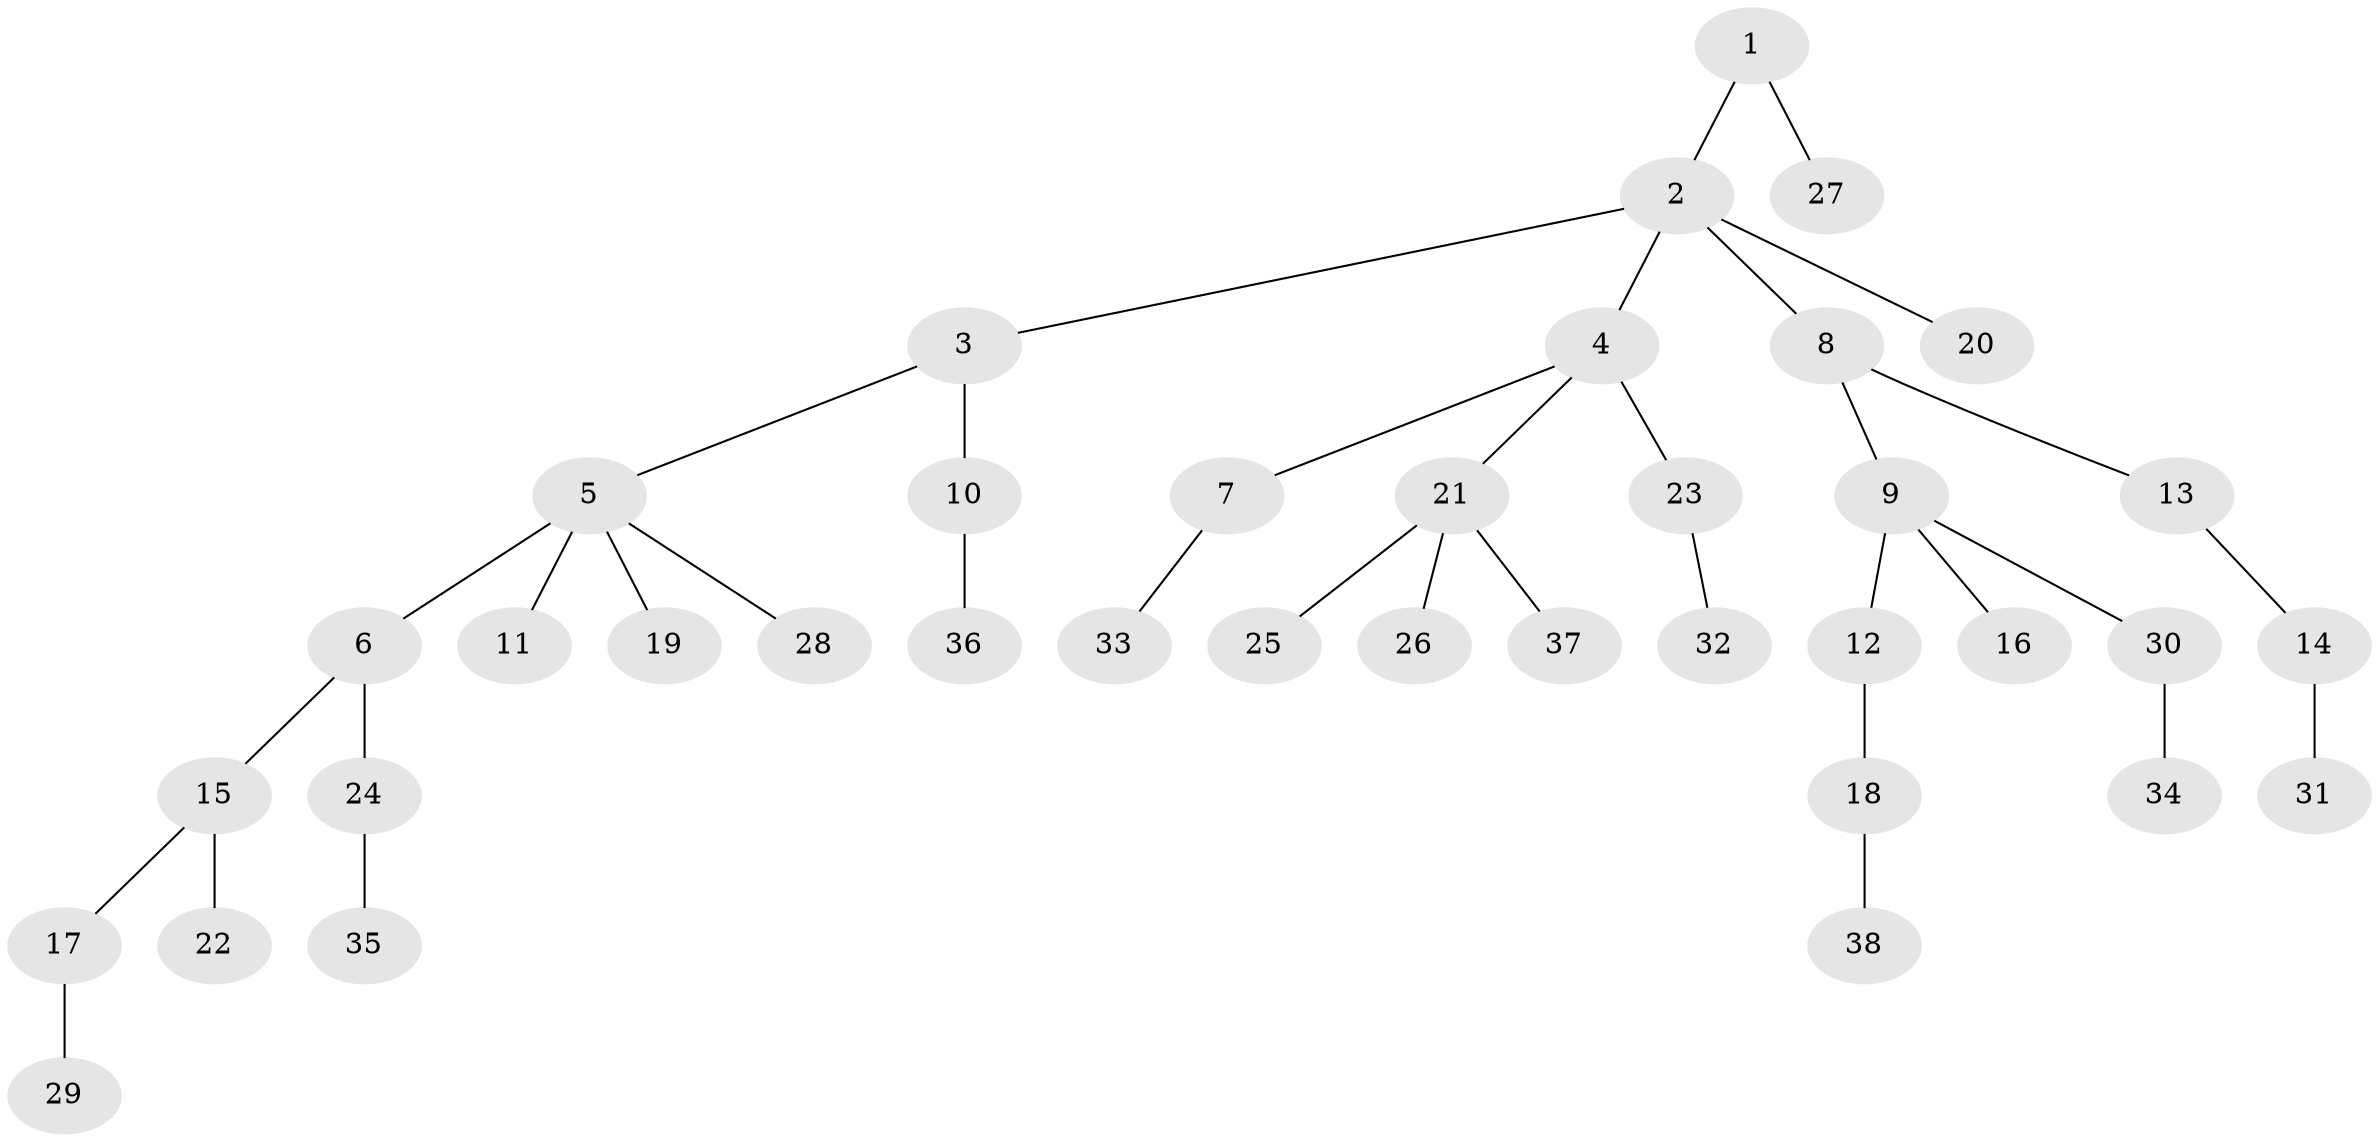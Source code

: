 // original degree distribution, {2: 0.23943661971830985, 6: 0.014084507042253521, 4: 0.04225352112676056, 5: 0.056338028169014086, 3: 0.15492957746478872, 1: 0.49295774647887325}
// Generated by graph-tools (version 1.1) at 2025/36/03/09/25 02:36:39]
// undirected, 38 vertices, 37 edges
graph export_dot {
graph [start="1"]
  node [color=gray90,style=filled];
  1;
  2;
  3;
  4;
  5;
  6;
  7;
  8;
  9;
  10;
  11;
  12;
  13;
  14;
  15;
  16;
  17;
  18;
  19;
  20;
  21;
  22;
  23;
  24;
  25;
  26;
  27;
  28;
  29;
  30;
  31;
  32;
  33;
  34;
  35;
  36;
  37;
  38;
  1 -- 2 [weight=1.0];
  1 -- 27 [weight=1.0];
  2 -- 3 [weight=1.0];
  2 -- 4 [weight=1.0];
  2 -- 8 [weight=1.0];
  2 -- 20 [weight=1.0];
  3 -- 5 [weight=1.0];
  3 -- 10 [weight=1.0];
  4 -- 7 [weight=1.0];
  4 -- 21 [weight=1.0];
  4 -- 23 [weight=1.0];
  5 -- 6 [weight=1.0];
  5 -- 11 [weight=2.0];
  5 -- 19 [weight=1.0];
  5 -- 28 [weight=1.0];
  6 -- 15 [weight=1.0];
  6 -- 24 [weight=3.0];
  7 -- 33 [weight=1.0];
  8 -- 9 [weight=1.0];
  8 -- 13 [weight=1.0];
  9 -- 12 [weight=1.0];
  9 -- 16 [weight=1.0];
  9 -- 30 [weight=1.0];
  10 -- 36 [weight=1.0];
  12 -- 18 [weight=1.0];
  13 -- 14 [weight=1.0];
  14 -- 31 [weight=1.0];
  15 -- 17 [weight=1.0];
  15 -- 22 [weight=1.0];
  17 -- 29 [weight=1.0];
  18 -- 38 [weight=1.0];
  21 -- 25 [weight=1.0];
  21 -- 26 [weight=1.0];
  21 -- 37 [weight=1.0];
  23 -- 32 [weight=1.0];
  24 -- 35 [weight=1.0];
  30 -- 34 [weight=2.0];
}
